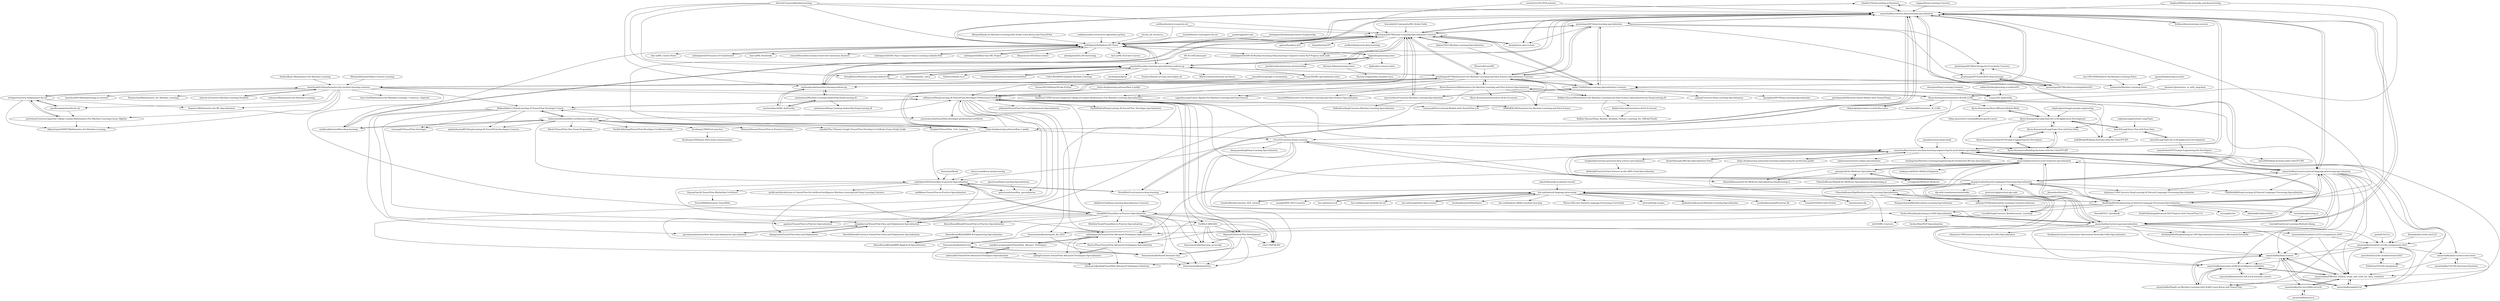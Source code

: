 digraph G {
"mbadry1/DeepLearning.ai-Summary" -> "amanchadha/coursera-deep-learning-specialization" ["e"=1]
"mbadry1/DeepLearning.ai-Summary" -> "ashishpatel26/Andrew-NG-Notes" ["e"=1]
"susilvaalmeida/machine-learning-andrew-ng" -> "azminewasi/Machine-Learning-AndrewNg-DeepLearning.AI"
"susilvaalmeida/machine-learning-andrew-ng" -> "marinavillaschi/ML-AndrewNg"
"susilvaalmeida/machine-learning-andrew-ng" -> "greyhatguy007/Machine-Learning-Specialization-Coursera"
"susilvaalmeida/machine-learning-andrew-ng" -> "pmulard/machine-learning-specialization-andrew-ng"
"fanghao6666/neural-networks-and-deep-learning" -> "y33-j3T/Coursera-Deep-Learning" ["e"=1]
"fanghao6666/neural-networks-and-deep-learning" -> "amanchadha/coursera-deep-learning-specialization" ["e"=1]
"ashishpatel26/Andrew-NG-Notes" -> "amanchadha/coursera-deep-learning-specialization"
"ashishpatel26/Andrew-NG-Notes" -> "greyhatguy007/Machine-Learning-Specialization-Coursera"
"ashishpatel26/Andrew-NG-Notes" -> "ashishpatel26/500-AI-Machine-learning-Deep-learning-Computer-vision-NLP-Projects-with-code" ["e"=1]
"ashishpatel26/Andrew-NG-Notes" -> "dair-ai/ML-Course-Notes" ["e"=1]
"ashishpatel26/Andrew-NG-Notes" -> "ashishpatel26/Treasure-of-Transformers" ["e"=1]
"ashishpatel26/Andrew-NG-Notes" -> "mbadry1/DeepLearning.ai-Summary" ["e"=1]
"ashishpatel26/Andrew-NG-Notes" -> "pmulard/machine-learning-specialization-andrew-ng"
"ashishpatel26/Andrew-NG-Notes" -> "dair-ai/ML-Notebooks" ["e"=1]
"ashishpatel26/Andrew-NG-Notes" -> "youssefHosni/Data-Science-Interview-Questions-Answers" ["e"=1]
"ashishpatel26/Andrew-NG-Notes" -> "ashishpatel26/365-Days-Computer-Vision-Learning-Linkedin-Post" ["e"=1]
"ashishpatel26/Andrew-NG-Notes" -> "ashishpatel26/Real-time-ML-Project" ["e"=1]
"ashishpatel26/Andrew-NG-Notes" -> "khuyentran1401/Data-science" ["e"=1]
"ashishpatel26/Andrew-NG-Notes" -> "lijqhs/deeplearning-notes"
"ashishpatel26/Andrew-NG-Notes" -> "ashishpatel26/LLM-Finetuning" ["e"=1]
"ashishpatel26/Andrew-NG-Notes" -> "dair-ai/ML-YouTube-Courses" ["e"=1]
"mxc19912008/Andrew-Ng-Machine-Learning-Notes" -> "julianyulu/Machine-Learning-Notes" ["e"=1]
"yanshengjia/ml-road" -> "ashishpatel26/Andrew-NG-Notes" ["e"=1]
"jariasf/CS231n" -> "amanchadha/stanford-cs224n-assignments-2021" ["e"=1]
"adityajn105/Reinforcement-Learning-Coursera-Solutions" -> "LucasBoTang/Coursera_Reinforcement_Learning"
"robbertliu/deeplearning.ai-andrewNG" -> "tcmyxc/DL-AndrewNg" ["e"=1]
"enggen/Deep-Learning-Coursera" -> "amanchadha/coursera-deep-learning-specialization" ["e"=1]
"hse-aml/natural-language-processing" -> "hse-aml/intro-to-dl" ["e"=1]
"hse-aml/natural-language-processing" -> "hse-aml/bayesian-methods-for-ml" ["e"=1]
"hse-aml/natural-language-processing" -> "hse-aml/competitive-data-science" ["e"=1]
"hse-aml/natural-language-processing" -> "amanjeetsahu/Natural-Language-Processing-Specialization"
"hse-aml/natural-language-processing" -> "facebookresearch/StarSpace" ["e"=1]
"hse-aml/natural-language-processing" -> "hse-aml/hadron-collider-machine-learning" ["e"=1]
"hse-aml/natural-language-processing" -> "llSourcell/Learn-Natural-Language-Processing-Curriculum" ["e"=1]
"hse-aml/natural-language-processing" -> "ibrahimjelliti/Deeplearning.ai-Natural-Language-Processing-Specialization"
"hse-aml/natural-language-processing" -> "fastai/course-nlp" ["e"=1]
"hse-aml/natural-language-processing" -> "microsoft/nlp-recipes" ["e"=1]
"hse-aml/natural-language-processing" -> "jiadaizhao/Advanced-Machine-Learning-Specialization" ["e"=1]
"hse-aml/natural-language-processing" -> "yandexdataschool/Practical_RL" ["e"=1]
"hse-aml/natural-language-processing" -> "susanli2016/NLP-with-Python" ["e"=1]
"hse-aml/natural-language-processing" -> "hundredblocks/concrete_NLP_tutorial" ["e"=1]
"hse-aml/natural-language-processing" -> "nsanghi/HSE-NLP-Coursera"
"ertsiger/coursera-mathematics-for-ml" -> "launchcode01dl/mathematics-for-machine-learning-coursera"
"ertsiger/coursera-mathematics-for-ml" -> "goodhamgupta/maths-for-ml"
"ertsiger/coursera-mathematics-for-ml" -> "prestonsn/Coursera-Imperial-College-London-Mathematics-For-Machine-Learning-Linear-Algebra"
"ertsiger/coursera-mathematics-for-ml" -> "Anwarvic/Mathematics-for-ML-Specialization"
"ertsiger/coursera-mathematics-for-ml" -> "AdityaGupta030697/Mathematics-for-Machine-Learning"
"prestonsn/Coursera-Imperial-College-London-Mathematics-For-Machine-Learning-Linear-Algebra" -> "AdityaGupta030697/Mathematics-for-Machine-Learning"
"prestonsn/Coursera-Imperial-College-London-Mathematics-For-Machine-Learning-Linear-Algebra" -> "ertsiger/coursera-mathematics-for-ml"
"goodhamgupta/maths-for-ml" -> "ertsiger/coursera-mathematics-for-ml"
"goodhamgupta/maths-for-ml" -> "prestonsn/Coursera-Imperial-College-London-Mathematics-For-Machine-Learning-Linear-Algebra"
"hrnbot/Basic-Mathematics-for-Machine-Learning" -> "launchcode01dl/mathematics-for-machine-learning-coursera" ["e"=1]
"jbrownlee/Datasets" -> "ibrahimjelliti/Deeplearning.ai-Natural-Language-Processing-Specialization" ["e"=1]
"adashofdata/nlp-in-python-tutorial" -> "hse-aml/natural-language-processing" ["e"=1]
"keras-team/keras-preprocessing" -> "ashishpatel26/Tensorflow-in-practise-Specialization" ["e"=1]
"ashishpatel26/Real-time-ML-Project" -> "ashishpatel26/Andrew-NG-Notes" ["e"=1]
"hundredblocks/concrete_NLP_tutorial" -> "hse-aml/natural-language-processing" ["e"=1]
"vkosuri/CourseraMachineLearning" -> "SrirajBehera/Machine-Learning-Andrew-Ng" ["e"=1]
"vkosuri/CourseraMachineLearning" -> "ashishpatel26/Andrew-NG-Notes" ["e"=1]
"vkosuri/CourseraMachineLearning" -> "greyhatguy007/Machine-Learning-Specialization-Coursera" ["e"=1]
"vkosuri/CourseraMachineLearning" -> "pmulard/machine-learning-specialization-andrew-ng" ["e"=1]
"vkosuri/CourseraMachineLearning" -> "susilvaalmeida/machine-learning-andrew-ng" ["e"=1]
"vkosuri/CourseraMachineLearning" -> "amanchadha/coursera-deep-learning-specialization" ["e"=1]
"MrinmoiHossain/Online-Courses-Learning" -> "launchcode01dl/mathematics-for-machine-learning-coursera" ["e"=1]
"launchcode01dl/mathematics-for-machine-learning-coursera" -> "ertsiger/coursera-mathematics-for-ml"
"launchcode01dl/mathematics-for-machine-learning-coursera" -> "prestonsn/Coursera-Imperial-College-London-Mathematics-For-Machine-Learning-Linear-Algebra"
"launchcode01dl/mathematics-for-machine-learning-coursera" -> "goodhamgupta/maths-for-ml"
"launchcode01dl/mathematics-for-machine-learning-coursera" -> "Anwarvic/Mathematics-for-ML-Specialization"
"launchcode01dl/mathematics-for-machine-learning-coursera" -> "shantanu1109/Coursera-Imperial-College-of-London-Mathematics-For-Machine-Learning-Specialization"
"launchcode01dl/mathematics-for-machine-learning-coursera" -> "AdityaGupta030697/Mathematics-for-Machine-Learning"
"launchcode01dl/mathematics-for-machine-learning-coursera" -> "williamcwi/DeepLearning.AI-TensorFlow-Developer-Professional-Certificate"
"launchcode01dl/mathematics-for-machine-learning-coursera" -> "launchcode01dl/deeplearning.ai-coursera"
"launchcode01dl/mathematics-for-machine-learning-coursera" -> "MaheshBabu11/DeepLearning.AI-TensorFlow-Developer-Course"
"launchcode01dl/mathematics-for-machine-learning-coursera" -> "shank885/Tensorflow-in-Practice-Specialization"
"launchcode01dl/mathematics-for-machine-learning-coursera" -> "Renatochaz/Mathematics_for_Machine_Learning"
"launchcode01dl/mathematics-for-machine-learning-coursera" -> "atinesh-s/Coursera-Machine-Learning-Stanford" ["e"=1]
"launchcode01dl/mathematics-for-machine-learning-coursera" -> "schostac/Mathematics-for-Machine-Learning"
"launchcode01dl/mathematics-for-machine-learning-coursera" -> "greyhatguy007/Mathematics-for-Machine-Learning-and-Data-Science-Specialization-Coursera"
"launchcode01dl/mathematics-for-machine-learning-coursera" -> "timvvvht/Mathematics-for-Machine-Learning---Coursera---Imperial"
"ashishpatel26/Amazing-Feature-Engineering" -> "ashishpatel26/Andrew-NG-Notes" ["e"=1]
"AdalbertoCq/Deep-Learning-Specialization-Coursera" -> "shank885/Tensorflow-in-Practice-Specialization" ["e"=1]
"hse-aml/competitive-data-science" -> "hse-aml/natural-language-processing" ["e"=1]
"hse-aml/intro-to-dl" -> "hse-aml/natural-language-processing" ["e"=1]
"douzujun/Deep-Learning-Coursera" -> "tcmyxc/DL-AndrewNg" ["e"=1]
"HeroKillerEver/coursera-deep-learning" -> "shank885/Tensorflow-in-Practice-Specialization" ["e"=1]
"HeroKillerEver/coursera-deep-learning" -> "ashishpatel26/Tensorflow-in-practise-Specialization" ["e"=1]
"HeroKillerEver/coursera-deep-learning" -> "amanchadha/coursera-deep-learning-specialization" ["e"=1]
"ppant/deeplearning.ai-notes" -> "julianyulu/Machine-Learning-Notes" ["e"=1]
"DayuanTan/AI-TensorFlow-Blockchain-Certificate" -> "ferran9908/dlaicourse-Tensorflow"
"amanchadha/coursera-ai-for-medicine-specialization" -> "anmspro/AI-for-Medicine-Specialization"
"amanchadha/coursera-ai-for-medicine-specialization" -> "amanchadha/coursera-machine-learning-engineering-for-prod-mlops-specialization"
"amanchadha/coursera-ai-for-medicine-specialization" -> "amanchadha/coursera-natural-language-processing-specialization"
"amanchadha/coursera-ai-for-medicine-specialization" -> "amanchadha/coursera-gan-specialization"
"amanchadha/coursera-ai-for-medicine-specialization" -> "bharathikannann/AI-for-Medicine-Specialization-deeplearning.ai"
"amanchadha/coursera-ai-for-medicine-specialization" -> "makama-md/AI-for-Medical-Diagnosis"
"amanchadha/coursera-ai-for-medicine-specialization" -> "amanchadha/Data-science"
"amanchadha/coursera-ai-for-medicine-specialization" -> "seungjunlee96/AI-for-Medicine"
"amanchadha/coursera-ai-for-medicine-specialization" -> "BaoLocPham/TensorFlow-Advanced-Techniques-Specialization"
"amanchadha/coursera-ai-for-medicine-specialization" -> "amanchadha/awesome-artificial-intelligence-guidelines"
"mrdbourke/zero-to-mastery-ml" -> "greyhatguy007/Machine-Learning-Specialization-Coursera" ["e"=1]
"mrdbourke/zero-to-mastery-ml" -> "ashishpatel26/Andrew-NG-Notes" ["e"=1]
"Akramz/Hands-on-Machine-Learning-with-Scikit-Learn-Keras-and-TensorFlow" -> "ashishpatel26/Andrew-NG-Notes" ["e"=1]
"codebasics/data-structures-algorithms-python" -> "ashishpatel26/Andrew-NG-Notes" ["e"=1]
"nivu/ai_all_resources" -> "ashishpatel26/Andrew-NG-Notes" ["e"=1]
"kolasniwash/tensorflow-certification-study-guide" -> "btcnhung1299/tfcert-practice"
"kolasniwash/tensorflow-certification-study-guide" -> "MaheshBabu11/DeepLearning.AI-TensorFlow-Developer-Course"
"kolasniwash/tensorflow-certification-study-guide" -> "enzofali/The-Ultimate-Google-TensorFlow-Developer-Certificate-Exam-Study-Guide"
"kolasniwash/tensorflow-certification-study-guide" -> "https-deeplearning-ai/tensorflow-1-public" ["e"=1]
"kolasniwash/tensorflow-certification-study-guide" -> "Virajdatt/TensorFlow_Cert_Learning"
"kolasniwash/tensorflow-certification-study-guide" -> "catwang42/TensorFlow-developer"
"kolasniwash/tensorflow-certification-study-guide" -> "williamcwi/DeepLearning.AI-TensorFlow-Developer-Professional-Certificate"
"kolasniwash/tensorflow-certification-study-guide" -> "lbleal1/TensorFlow-Dev-Exam-Preparation"
"kolasniwash/tensorflow-certification-study-guide" -> "PacktPublishing/TensorFlow-Developer-Certificate-Guide"
"kolasniwash/tensorflow-certification-study-guide" -> "MrinmoiHossain/TensorFlow-in-Practice-Coursera"
"kolasniwash/tensorflow-certification-study-guide" -> "ashishpatel26/Tensorflow-in-practise-Specialization"
"kolasniwash/tensorflow-certification-study-guide" -> "palashsharma891/DeepLearning.AI-TensorFlow-Developer-Coursera"
"kolasniwash/tensorflow-certification-study-guide" -> "mrdbourke/tensorflow-deep-learning" ["e"=1]
"elmoallistair/google-it-automation" -> "launchcode01dl/mathematics-for-machine-learning-coursera" ["e"=1]
"elmoallistair/google-it-automation" -> "williamcwi/DeepLearning.AI-TensorFlow-Developer-Professional-Certificate" ["e"=1]
"amanchadha/coursera-deep-learning-specialization" -> "greyhatguy007/Machine-Learning-Specialization-Coursera"
"amanchadha/coursera-deep-learning-specialization" -> "abdur75648/Deep-Learning-Specialization-Coursera"
"amanchadha/coursera-deep-learning-specialization" -> "ashishpatel26/Andrew-NG-Notes"
"amanchadha/coursera-deep-learning-specialization" -> "Kulbear/deep-learning-coursera" ["e"=1]
"amanchadha/coursera-deep-learning-specialization" -> "amanchadha/coursera-natural-language-processing-specialization"
"amanchadha/coursera-deep-learning-specialization" -> "https-deeplearning-ai/tensorflow-1-public" ["e"=1]
"amanchadha/coursera-deep-learning-specialization" -> "mbadry1/DeepLearning.ai-Summary" ["e"=1]
"amanchadha/coursera-deep-learning-specialization" -> "amanchadha/coursera-gan-specialization"
"amanchadha/coursera-deep-learning-specialization" -> "amanjeetsahu/Natural-Language-Processing-Specialization"
"amanchadha/coursera-deep-learning-specialization" -> "amanchadha/coursera-machine-learning-engineering-for-prod-mlops-specialization"
"amanchadha/coursera-deep-learning-specialization" -> "greyhatguy007/Mathematics-for-Machine-Learning-and-Data-Science-Specialization-Coursera"
"amanchadha/coursera-deep-learning-specialization" -> "HeroKillerEver/coursera-deep-learning" ["e"=1]
"amanchadha/coursera-deep-learning-specialization" -> "karpathy/nn-zero-to-hero" ["e"=1]
"amanchadha/coursera-deep-learning-specialization" -> "greyhatguy007/deep-learning-specialization"
"amanchadha/coursera-deep-learning-specialization" -> "mrdbourke/tensorflow-deep-learning" ["e"=1]
"amanjeetsahu/Natural-Language-Processing-Specialization" -> "ibrahimjelliti/Deeplearning.ai-Natural-Language-Processing-Specialization"
"amanjeetsahu/Natural-Language-Processing-Specialization" -> "amanchadha/coursera-natural-language-processing-specialization"
"amanjeetsahu/Natural-Language-Processing-Specialization" -> "amanchadha/coursera-gan-specialization"
"amanjeetsahu/Natural-Language-Processing-Specialization" -> "amanchadha/coursera-deep-learning-specialization"
"amanjeetsahu/Natural-Language-Processing-Specialization" -> "hse-aml/natural-language-processing"
"amanjeetsahu/Natural-Language-Processing-Specialization" -> "shantanu1109/Coursera-DeepLearning.AI-Natural-Language-Processing-Specialization"
"amanjeetsahu/Natural-Language-Processing-Specialization" -> "amanchadha/coursera-machine-learning-engineering-for-prod-mlops-specialization"
"amanjeetsahu/Natural-Language-Processing-Specialization" -> "FahdSeddik/DeepLearning.AI-Natural-Language-Processing-Specialization"
"amanjeetsahu/Natural-Language-Processing-Specialization" -> "practical-nlp/practical-nlp-code" ["e"=1]
"amanjeetsahu/Natural-Language-Processing-Specialization" -> "HeroKillerEver/coursera-deep-learning" ["e"=1]
"amanjeetsahu/Natural-Language-Processing-Specialization" -> "nlp-with-transformers/notebooks" ["e"=1]
"amanjeetsahu/Natural-Language-Processing-Specialization" -> "fastai/course-nlp" ["e"=1]
"amanjeetsahu/Natural-Language-Processing-Specialization" -> "williamcwi/DeepLearning.AI-TensorFlow-Developer-Professional-Certificate"
"amanjeetsahu/Natural-Language-Processing-Specialization" -> "y33-j3T/Coursera-Deep-Learning"
"amanjeetsahu/Natural-Language-Processing-Specialization" -> "ChanchalKumarMaji/Reinforcement-Learning-Specialization"
"hurshd0/must-read-papers-for-ml" -> "ashishpatel26/Andrew-NG-Notes" ["e"=1]
"tsuirak/deeplearning.ai" -> "tsuirak/Statistical-Learning-Methods-lihang"
"ibrahimjelliti/Deeplearning.ai-Natural-Language-Processing-Specialization" -> "amanjeetsahu/Natural-Language-Processing-Specialization"
"ibrahimjelliti/Deeplearning.ai-Natural-Language-Processing-Specialization" -> "ibrahimjelliti/Deeplearning.ai-GAN-Specialization-Generative-Adversarial-Networks"
"ibrahimjelliti/Deeplearning.ai-Natural-Language-Processing-Specialization" -> "amanchadha/coursera-natural-language-processing-specialization"
"ibrahimjelliti/Deeplearning.ai-Natural-Language-Processing-Specialization" -> "shank885/Tensorflow-in-Practice-Specialization"
"ibrahimjelliti/Deeplearning.ai-Natural-Language-Processing-Specialization" -> "Sachin-Wani/deeplearning.ai-GANs-Specialization"
"ibrahimjelliti/Deeplearning.ai-Natural-Language-Processing-Specialization" -> "hse-aml/natural-language-processing"
"ibrahimjelliti/Deeplearning.ai-Natural-Language-Processing-Specialization" -> "mbadry1/DeepLearning.ai-Summary" ["e"=1]
"ibrahimjelliti/Deeplearning.ai-Natural-Language-Processing-Specialization" -> "NirantK/NLP_Quickbook" ["e"=1]
"ibrahimjelliti/Deeplearning.ai-Natural-Language-Processing-Specialization" -> "PacktPublishing/Advanced-NLP-Projects-with-TensorFlow-2.0" ["e"=1]
"ibrahimjelliti/Deeplearning.ai-Natural-Language-Processing-Specialization" -> "amanchadha/coursera-machine-learning-engineering-for-prod-mlops-specialization"
"ibrahimjelliti/Deeplearning.ai-Natural-Language-Processing-Specialization" -> "LucasBoTang/Coursera_Reinforcement_Learning"
"ibrahimjelliti/Deeplearning.ai-Natural-Language-Processing-Specialization" -> "atcemgil/notes" ["e"=1]
"ibrahimjelliti/Deeplearning.ai-Natural-Language-Processing-Specialization" -> "amanchadha/coursera-deep-learning-specialization"
"ibrahimjelliti/Deeplearning.ai-Natural-Language-Processing-Specialization" -> "abhishekkrthakur/wtfml" ["e"=1]
"ibrahimjelliti/Deeplearning.ai-Natural-Language-Processing-Specialization" -> "tsuirak/deeplearning.ai"
"Sachin-Wani/deeplearning.ai-GANs-Specialization" -> "ibrahimjelliti/Deeplearning.ai-GAN-Specialization-Generative-Adversarial-Networks"
"Sachin-Wani/deeplearning.ai-GANs-Specialization" -> "amanchadha/coursera-gan-specialization"
"Sachin-Wani/deeplearning.ai-GANs-Specialization" -> "Sachin-Wani/NLP-Specialization"
"sergejhorvat/TensorFlow-Data-and-Deployment-Specialization" -> "zhangruochi/TensorFlow-Data-and-Deployment"
"sergejhorvat/TensorFlow-Data-and-Deployment-Specialization" -> "giacomomiolo/tensorflow-data-and-deployment-specialization"
"sergejhorvat/TensorFlow-Data-and-Deployment-Specialization" -> "HarshitRuwali/Coursera-TensorFlow-Data-and-Deployment-Specialization"
"ashishpatel26/Browser-based-Models-with-TensorFlowjs" -> "sravyaysk/Device-based-Models-with-TensorFlow-Lite"
"LucasBoTang/Coursera_Reinforcement_Learning" -> "ChanchalKumarMaji/Reinforcement-Learning-Specialization"
"LucasBoTang/Coursera_Reinforcement_Learning" -> "adityajn105/Reinforcement-Learning-Coursera-Solutions"
"LucasBoTang/Coursera_Reinforcement_Learning" -> "sh2439/RL-Coursera"
"ChanchalKumarMaji/Reinforcement-Learning-Specialization" -> "LucasBoTang/Coursera_Reinforcement_Learning"
"ChanchalKumarMaji/Reinforcement-Learning-Specialization" -> "adityajn105/Reinforcement-Learning-Coursera-Solutions"
"ChanchalKumarMaji/Reinforcement-Learning-Specialization" -> "sh2439/RL-Coursera"
"ChanchalKumarMaji/Reinforcement-Learning-Specialization" -> "Niangmohamed/Reinforcement-Learning-Specialization"
"lmoroney/tfbook" -> "ashishpatel26/Tensorflow-in-practise-Specialization" ["e"=1]
"amanchadha/stanford-cs231n-assignments-2020" -> "amanchadha/Efficient_Python_tricks_and_tools_for_data_scientists" ["e"=1]
"amanchadha/stanford-cs231n-assignments-2020" -> "amanchadha/stanford-cs224n-assignments-2021" ["e"=1]
"amanchadha/stanford-cs231n-assignments-2020" -> "amanchadha/Data-science" ["e"=1]
"ashishpatel26/Tensorflow-in-practise-Specialization" -> "shank885/Tensorflow-in-Practice-Specialization"
"ashishpatel26/Tensorflow-in-practise-Specialization" -> "prabh-me/Introduction-to-TensorFlow-for-Artificial-Intelligence-Machine-Learning-and-Deep-Learning-Coursera"
"ashishpatel26/Tensorflow-in-practise-Specialization" -> "DayuanTan/AI-TensorFlow-Blockchain-Certificate"
"ashishpatel26/Tensorflow-in-practise-Specialization" -> "gmortuza/tensorflow_specialization"
"ashishpatel26/Tensorflow-in-practise-Specialization" -> "zhangruochi/TensorFlow-Data-and-Deployment"
"ashishpatel26/Tensorflow-in-practise-Specialization" -> "sahilkhose/TensorFlow-in-Practice-Specialization"
"ashishpatel26/Tensorflow-in-practise-Specialization" -> "HeroKillerEver/coursera-deep-learning" ["e"=1]
"ashishpatel26/Tensorflow-in-practise-Specialization" -> "ashishpatel26/TensorFlow-Advanced-Techniques-Specialization"
"amanchadha/coursera-natural-language-processing-specialization" -> "amanchadha/coursera-machine-learning-engineering-for-prod-mlops-specialization"
"amanchadha/coursera-natural-language-processing-specialization" -> "amanchadha/coursera-gan-specialization"
"amanchadha/coursera-natural-language-processing-specialization" -> "amanjeetsahu/Natural-Language-Processing-Specialization"
"amanchadha/coursera-natural-language-processing-specialization" -> "amanchadha/coursera-ai-for-medicine-specialization"
"amanchadha/coursera-natural-language-processing-specialization" -> "shantanu1109/Coursera-DeepLearning.AI-Natural-Language-Processing-Specialization"
"amanchadha/coursera-natural-language-processing-specialization" -> "amanchadha/Efficient_Python_tricks_and_tools_for_data_scientists"
"amanchadha/coursera-natural-language-processing-specialization" -> "amanchadha/Data-science"
"amanchadha/coursera-natural-language-processing-specialization" -> "ibrahimjelliti/Deeplearning.ai-Natural-Language-Processing-Specialization"
"amanchadha/coursera-natural-language-processing-specialization" -> "amanchadha/coursera-deep-learning-specialization"
"amanchadha/coursera-natural-language-processing-specialization" -> "FahdSeddik/DeepLearning.AI-Natural-Language-Processing-Specialization"
"amanchadha/coursera-natural-language-processing-specialization" -> "amanchadha/stanford-cs224n-assignments-2021"
"amanchadha/coursera-natural-language-processing-specialization" -> "amanchadha/awesome-artificial-intelligence-guidelines"
"amanchadha/coursera-natural-language-processing-specialization" -> "amanchadha/Hands-on-Machine-Learning-with-Scikit-Learn-Keras-and-TensorFlow"
"amanchadha/coursera-natural-language-processing-specialization" -> "amanchadha/applied-ml"
"shank885/Tensorflow-in-Practice-Specialization" -> "MedAzizTousli/Tensorflow-in-Practice-Specialization"
"shank885/Tensorflow-in-Practice-Specialization" -> "ashishpatel26/Tensorflow-in-practise-Specialization"
"shank885/Tensorflow-in-Practice-Specialization" -> "Rajsoni03/Neural-Plot-Development"
"shank885/Tensorflow-in-Practice-Specialization" -> "sub1120/PSR-KD"
"shank885/Tensorflow-in-Practice-Specialization" -> "francismontalbo/learning_javascript"
"shank885/Tensorflow-in-Practice-Specialization" -> "VisMIL/CAMERAS"
"shank885/Tensorflow-in-Practice-Specialization" -> "agniiyer/TensorFlow-in-Practice-Specialization"
"shank885/Tensorflow-in-Practice-Specialization" -> "francismontalbo/mosquito_kd_2021"
"shank885/Tensorflow-in-Practice-Specialization" -> "francismontalbo/fused-densenet-tiny"
"shank885/Tensorflow-in-Practice-Specialization" -> "francismontalbo/swatdcnn"
"shank885/Tensorflow-in-Practice-Specialization" -> "sergejhorvat/TensorFlow-Data-and-Deployment-Specialization"
"shank885/Tensorflow-in-Practice-Specialization" -> "williamcwi/DeepLearning.AI-TensorFlow-Developer-Professional-Certificate"
"shank885/Tensorflow-in-Practice-Specialization" -> "AhmedIsmailKhalid/TensorFlow-in-Practice-Specialization"
"shank885/Tensorflow-in-Practice-Specialization" -> "francismontalbo/mfurecnn"
"gmortuza/Deep-Learning-Specialization" -> "gmortuza/tensorflow_specialization"
"seungjunlee96/AI-for-Medicine" -> "anmspro/AI-for-Medicine-Specialization"
"AhmedIsmailKhalid/TensorFlow-in-Practice-Specialization" -> "AhmedIsmailKhalid/IBM-AI-Engineering-Specialization"
"anmspro/AI-for-Medicine-Specialization" -> "ChanchalKumarMaji/AI-for-Medicine-Specialization-deeplearning.ai"
"anmspro/AI-for-Medicine-Specialization" -> "seungjunlee96/AI-for-Medicine"
"anmspro/AI-for-Medicine-Specialization" -> "amanchadha/coursera-ai-for-medicine-specialization"
"anmspro/AI-for-Medicine-Specialization" -> "bharathikannann/AI-for-Medicine-Specialization-deeplearning.ai"
"ChanchalKumarMaji/AI-for-Medicine-Specialization-deeplearning.ai" -> "anmspro/AI-for-Medicine-Specialization"
"AhmedIsmailKhalid/IBM-Applied-AI-Specialization" -> "AhmedIsmailKhalid/IBM-AI-Engineering-Specialization"
"AhmedIsmailKhalid/IBM-AI-Engineering-Specialization" -> "AhmedIsmailKhalid/IBM-Applied-AI-Specialization"
"Rajsoni03/Neural-Plot-Development" -> "sub1120/PSR-KD"
"Rajsoni03/Neural-Plot-Development" -> "francismontalbo/learning_javascript"
"Rajsoni03/Neural-Plot-Development" -> "francismontalbo/fused-densenet-tiny"
"Rajsoni03/Neural-Plot-Development" -> "francismontalbo/swatdcnn"
"amanchadha/aman-ai" -> "amanchadha/the-incredible-pytorch"
"btcnhung1299/tfcert-practice" -> "btcnhung1299/zaloai-2020-news-summarization"
"zhangruochi/TensorFlow-Data-and-Deployment" -> "sergejhorvat/TensorFlow-Data-and-Deployment-Specialization"
"mrdbourke/tensorflow-deep-learning" -> "amanchadha/coursera-deep-learning-specialization" ["e"=1]
"mrdbourke/tensorflow-deep-learning" -> "kolasniwash/tensorflow-certification-study-guide" ["e"=1]
"mrdbourke/tensorflow-deep-learning" -> "ashishpatel26/Andrew-NG-Notes" ["e"=1]
"https-deeplearning-ai/tensorflow-2-public" -> "williamcwi/DeepLearning.AI-TensorFlow-Developer-Professional-Certificate" ["e"=1]
"maxim5/cs229-2018-autumn" -> "greyhatguy007/Machine-Learning-Specialization-Coursera" ["e"=1]
"maxim5/cs229-2018-autumn" -> "amanchadha/coursera-deep-learning-specialization" ["e"=1]
"https-deeplearning-ai/tensorflow-1-public" -> "williamcwi/DeepLearning.AI-TensorFlow-Developer-Professional-Certificate" ["e"=1]
"https-deeplearning-ai/tensorflow-1-public" -> "amanchadha/coursera-deep-learning-specialization" ["e"=1]
"https-deeplearning-ai/tensorflow-1-public" -> "kolasniwash/tensorflow-certification-study-guide" ["e"=1]
"https-deeplearning-ai/tensorflow-1-public" -> "ashishpatel26/Tensorflow-in-practise-Specialization" ["e"=1]
"https-deeplearning-ai/tensorflow-1-public" -> "ashishpatel26/Andrew-NG-Notes" ["e"=1]
"https-deeplearning-ai/tensorflow-1-public" -> "greyhatguy007/Machine-Learning-Specialization-Coursera" ["e"=1]
"https-deeplearning-ai/tensorflow-1-public" -> "MaheshBabu11/DeepLearning.AI-TensorFlow-Developer-Course" ["e"=1]
"https-deeplearning-ai/tensorflow-1-public" -> "y33-j3T/Coursera-Deep-Learning" ["e"=1]
"amanchadha/coursera-gan-specialization" -> "amanchadha/coursera-natural-language-processing-specialization"
"amanchadha/coursera-gan-specialization" -> "Sachin-Wani/deeplearning.ai-GANs-Specialization"
"amanchadha/coursera-gan-specialization" -> "amanchadha/coursera-machine-learning-engineering-for-prod-mlops-specialization"
"amanchadha/coursera-gan-specialization" -> "amanchadha/coursera-ai-for-medicine-specialization"
"amanchadha/coursera-gan-specialization" -> "amanjeetsahu/Natural-Language-Processing-Specialization"
"amanchadha/coursera-gan-specialization" -> "amanchadha/stanford-cs224n-assignments-2021"
"amanchadha/coursera-gan-specialization" -> "frankwwu/Coursera-Generative-Adversarial-Networks-GANs-Specialization"
"amanchadha/coursera-gan-specialization" -> "amanchadha/Efficient_Python_tricks_and_tools_for_data_scientists"
"amanchadha/coursera-gan-specialization" -> "amanchadha/coursera-deep-learning-specialization"
"amanchadha/coursera-gan-specialization" -> "amanchadha/stanford-cs231n-assignments-2020" ["e"=1]
"amanchadha/coursera-gan-specialization" -> "ashishpatel26/TensorFlow-Advanced-Techniques-Specialization"
"amanchadha/coursera-gan-specialization" -> "ibrahimjelliti/Deeplearning.ai-GAN-Specialization-Generative-Adversarial-Networks"
"amanchadha/coursera-gan-specialization" -> "amanchadha/awesome-artificial-intelligence-guidelines"
"amanchadha/coursera-gan-specialization" -> "amanchadha/Data-science"
"amanchadha/coursera-gan-specialization" -> "shantanu1109/Coursera-DeepLearning.AI-GANs-Specialization"
"MaheshBabu11/DeepLearning.AI-TensorFlow-Developer-Course" -> "palashsharma891/DeepLearning.AI-TensorFlow-Developer-Coursera"
"MaheshBabu11/DeepLearning.AI-TensorFlow-Developer-Course" -> "williamcwi/DeepLearning.AI-TensorFlow-Developer-Professional-Certificate"
"MaheshBabu11/DeepLearning.AI-TensorFlow-Developer-Course" -> "sergejhorvat/TensorFlow-Data-and-Deployment-Specialization"
"MaheshBabu11/DeepLearning.AI-TensorFlow-Developer-Course" -> "yoursemicolon/tensorflow-developer-professional-certificate"
"MaheshBabu11/DeepLearning.AI-TensorFlow-Developer-Course" -> "kolasniwash/tensorflow-certification-study-guide"
"MaheshBabu11/DeepLearning.AI-TensorFlow-Developer-Course" -> "giacomomiolo/tensorflow-data-and-deployment-specialization"
"MaheshBabu11/DeepLearning.AI-TensorFlow-Developer-Course" -> "agniiyer/TensorFlow-in-Practice-Specialization"
"MaheshBabu11/DeepLearning.AI-TensorFlow-Developer-Course" -> "catwang42/TensorFlow-developer"
"sasidhar-programmer/Tensorflow_Advance_Techniques" -> "anhtuan85/TensorFlow-Advanced-Techniques-Specialization"
"sasidhar-programmer/Tensorflow_Advance_Techniques" -> "ashishpatel26/TensorFlow-Advanced-Techniques-Specialization"
"anhtuan85/TensorFlow-Advanced-Techniques-Specialization" -> "shreyasvedpathak/Tensorflow-Advanced-Techniques-Solutions"
"anhtuan85/TensorFlow-Advanced-Techniques-Specialization" -> "sasidhar-programmer/Tensorflow_Advance_Techniques"
"giacomomiolo/tensorflow-data-and-deployment-specialization" -> "sergejhorvat/TensorFlow-Data-and-Deployment-Specialization"
"ashishpatel26/TensorFlow-Advanced-Techniques-Specialization" -> "BaoLocPham/TensorFlow-Advanced-Techniques-Specialization"
"ashishpatel26/TensorFlow-Advanced-Techniques-Specialization" -> "pabaq/Coursera-TensorFlow-Advanced-Techniques-Specialization"
"ashishpatel26/TensorFlow-Advanced-Techniques-Specialization" -> "shreyasvedpathak/Tensorflow-Advanced-Techniques-Solutions"
"ashishpatel26/TensorFlow-Advanced-Techniques-Specialization" -> "sasidhar-programmer/Tensorflow_Advance_Techniques"
"tcmyxc/DL-AndrewNg" -> "abdur75648/Deep-Learning-Specialization-Coursera"
"amanchadha/stanford-cs224n-assignments-2021" -> "amanchadha/Data-science"
"amanchadha/stanford-cs224n-assignments-2021" -> "amanchadha/Efficient_Python_tricks_and_tools_for_data_scientists"
"amanchadha/stanford-cs224n-assignments-2021" -> "parachutel/cs224n-stanford-winter2021"
"amanchadha/stanford-cs224n-assignments-2021" -> "amanchadha/awesome-artificial-intelligence-guidelines"
"amanchadha/stanford-cs224n-assignments-2021" -> "amanchadha/applied-ml"
"amanchadha/stanford-cs224n-assignments-2021" -> "amanchadha/data-science-interviews"
"amanchadha/stanford-cs224n-assignments-2021" -> "ZubinGou/CS224n-Assignment"
"amanchadha/coursera-machine-learning-engineering-for-prod-mlops-specialization" -> "kennethleungty/MLOps-Specialization-Notes" ["e"=1]
"amanchadha/coursera-machine-learning-engineering-for-prod-mlops-specialization" -> "amanchadha/coursera-natural-language-processing-specialization"
"amanchadha/coursera-machine-learning-engineering-for-prod-mlops-specialization" -> "amanchadha/coursera-ai-for-medicine-specialization"
"amanchadha/coursera-machine-learning-engineering-for-prod-mlops-specialization" -> "amanchadha/coursera-gan-specialization"
"amanchadha/coursera-machine-learning-engineering-for-prod-mlops-specialization" -> "https-deeplearning-ai/machine-learning-engineering-for-production-public" ["e"=1]
"amanchadha/coursera-machine-learning-engineering-for-prod-mlops-specialization" -> "williamcwi/DeepLearning.AI-TensorFlow-Developer-Professional-Certificate"
"amanchadha/coursera-machine-learning-engineering-for-prod-mlops-specialization" -> "ashishpatel26/TensorFlow-Advanced-Techniques-Specialization"
"amanchadha/coursera-machine-learning-engineering-for-prod-mlops-specialization" -> "johnmoses/coursera-mlops-specialization"
"amanchadha/coursera-machine-learning-engineering-for-prod-mlops-specialization" -> "BaoLocPham/TensorFlow-Advanced-Techniques-Specialization"
"amanchadha/coursera-machine-learning-engineering-for-prod-mlops-specialization" -> "honghanhh/coursera-practical-data-science-specialization"
"amanchadha/coursera-machine-learning-engineering-for-prod-mlops-specialization" -> "zhulingchen/Machine-Learning-Engineering-for-Production-MLOps-Specialization"
"amanchadha/coursera-machine-learning-engineering-for-prod-mlops-specialization" -> "amanchadha/data-science-interviews"
"amanchadha/coursera-machine-learning-engineering-for-prod-mlops-specialization" -> "amanchadha/stanford-cs224n-assignments-2021"
"amanchadha/coursera-machine-learning-engineering-for-prod-mlops-specialization" -> "amanchadha/coursera-deep-learning-specialization"
"amanchadha/coursera-machine-learning-engineering-for-prod-mlops-specialization" -> "amanchadha/Efficient_Python_tricks_and_tools_for_data_scientists"
"ashishpatel26/365-Days-Computer-Vision-Learning-Linkedin-Post" -> "ashishpatel26/Andrew-NG-Notes" ["e"=1]
"lijqhs/deeplearning-notes" -> "lijqhs/data-science-notes"
"lijqhs/deeplearning-notes" -> "ashishpatel26/Andrew-NG-Notes"
"lijqhs/deeplearning-notes" -> "pmulard/machine-learning-specialization-andrew-ng"
"lijqhs/deeplearning-notes" -> "amanchadha/coursera-deep-learning-specialization"
"lijqhs/deeplearning-notes" -> "Param302/ML-specialization-notes"
"lijqhs/deeplearning-notes" -> "pratikratadiya/awesome-ml-internships" ["e"=1]
"lijqhs/deeplearning-notes" -> "Rustam-Z/deep-learning-notes"
"paiml/practical-mlops-book" -> "amanchadha/coursera-machine-learning-engineering-for-prod-mlops-specialization" ["e"=1]
"https-deeplearning-ai/machine-learning-engineering-for-production-public" -> "amanchadha/coursera-machine-learning-engineering-for-prod-mlops-specialization" ["e"=1]
"y33-j3T/Coursera-Deep-Learning" -> "williamcwi/DeepLearning.AI-TensorFlow-Developer-Professional-Certificate"
"y33-j3T/Coursera-Deep-Learning" -> "ashishpatel26/Tensorflow-in-practise-Specialization"
"y33-j3T/Coursera-Deep-Learning" -> "amanchadha/coursera-gan-specialization"
"y33-j3T/Coursera-Deep-Learning" -> "shreyasvedpathak/Tensorflow-Advanced-Techniques-Solutions"
"y33-j3T/Coursera-Deep-Learning" -> "zhang-guodong/Deep-Learning-Specialization"
"y33-j3T/Coursera-Deep-Learning" -> "amanchadha/coursera-machine-learning-engineering-for-prod-mlops-specialization"
"y33-j3T/Coursera-Deep-Learning" -> "Sachin-Wani/deeplearning.ai-GANs-Specialization"
"y33-j3T/Coursera-Deep-Learning" -> "bharathikannann/AI-for-Medicine-Specialization-deeplearning.ai"
"VisMIL/CAMERAS" -> "sub1120/PSR-KD"
"VisMIL/CAMERAS" -> "Rajsoni03/Neural-Plot-Development"
"VisMIL/CAMERAS" -> "francismontalbo/learning_javascript"
"VisMIL/CAMERAS" -> "francismontalbo/fused-densenet-tiny"
"VisMIL/CAMERAS" -> "francismontalbo/swatdcnn"
"VisMIL/CAMERAS" -> "francismontalbo/mosquito_kd_2021"
"SrirajBehera/Machine-Learning-Andrew-Ng" -> "julianyulu/Machine-Learning-Notes"
"SrirajBehera/Machine-Learning-Andrew-Ng" -> "pmulard/machine-learning-specialization-andrew-ng"
"kennethleungty/MLOps-Specialization-Notes" -> "amanchadha/coursera-machine-learning-engineering-for-prod-mlops-specialization" ["e"=1]
"Rustam-Z/deep-learning-notes" -> "Rustam-Z/algorithm-visualizer-java" ["e"=1]
"parachutel/cs224n-stanford-winter2021" -> "ZubinGou/CS224n-Assignment"
"parachutel/cs224n-stanford-winter2021" -> "amanchadha/stanford-cs224n-assignments-2021"
"francismontalbo/fused-densenet-tiny" -> "francismontalbo/mfurecnn"
"francismontalbo/fused-densenet-tiny" -> "francismontalbo/swatdcnn"
"francismontalbo/mfurecnn" -> "francismontalbo/fused-densenet-tiny"
"francismontalbo/mfurecnn" -> "francismontalbo/swatdcnn"
"amanchadha/Hands-on-Machine-Learning-with-Scikit-Learn-Keras-and-TensorFlow" -> "amanchadha/Data-science"
"amanchadha/Hands-on-Machine-Learning-with-Scikit-Learn-Keras-and-TensorFlow" -> "amanchadha/awesome-artificial-intelligence-guidelines"
"ZubinGou/CS224n-Assignment" -> "parachutel/cs224n-stanford-winter2021"
"amanchadha/awesome-full-stack-machine-courses" -> "amanchadha/awesome-artificial-intelligence-guidelines"
"amanchadha/awesome-artificial-intelligence-guidelines" -> "amanchadha/awesome-full-stack-machine-courses"
"amanchadha/awesome-artificial-intelligence-guidelines" -> "amanchadha/Efficient_Python_tricks_and_tools_for_data_scientists"
"amanchadha/awesome-artificial-intelligence-guidelines" -> "amanchadha/Hands-on-Machine-Learning-with-Scikit-Learn-Keras-and-TensorFlow"
"amanchadha/applied-ml" -> "amanchadha/Efficient_Python_tricks_and_tools_for_data_scientists"
"amanchadha/applied-ml" -> "amanchadha/Data-science"
"amanchadha/applied-ml" -> "amanchadha/awesome-artificial-intelligence-guidelines"
"amanchadha/data-science-interviews" -> "amanchadha/120-DS-Interview-Questions"
"amanchadha/data-science-interviews" -> "amanchadha/applied-ml"
"amanchadha/data-science-interviews" -> "amanchadha/Efficient_Python_tricks_and_tools_for_data_scientists"
"amanchadha/120-DS-Interview-Questions" -> "amanchadha/data-science-interviews"
"ageron/handson-ml3" -> "greyhatguy007/Machine-Learning-Specialization-Coursera" ["e"=1]
"greyhatguy007/deep-learning-specialization" -> "greyhatguy007/Machine-Learning-Specialization-Coursera"
"greyhatguy007/deep-learning-specialization" -> "greyhatguy007/Mathematics-for-Machine-Learning-and-Data-Science-Specialization-Coursera"
"greyhatguy007/deep-learning-specialization" -> "greyhatguy007/MachineLearningAndrewNG"
"greyhatguy007/deep-learning-specialization" -> "greyhatguy007/tensorflow-deep-learning"
"greyhatguy007/deep-learning-specialization" -> "abdur75648/Deep-Learning-Specialization-Coursera"
"greyhatguy007/deep-learning-specialization" -> "karpathy/nn-zero-to-hero" ["e"=1]
"greyhatguy007/deep-learning-specialization" -> "amanchadha/coursera-deep-learning-specialization"
"greyhatguy007/deep-learning-specialization" -> "greyhatguy007/Web-Design-for-Everybody-Coursera"
"williamcwi/DeepLearning.AI-TensorFlow-Developer-Professional-Certificate" -> "MaheshBabu11/DeepLearning.AI-TensorFlow-Developer-Course"
"williamcwi/DeepLearning.AI-TensorFlow-Developer-Professional-Certificate" -> "yoursemicolon/tensorflow-developer-professional-certificate"
"williamcwi/DeepLearning.AI-TensorFlow-Developer-Professional-Certificate" -> "TheKidPadra/DeepLearning.AI-TensorFlow_Developer-specialization"
"williamcwi/DeepLearning.AI-TensorFlow-Developer-Professional-Certificate" -> "ashishpatel26/TensorFlow-Advanced-Techniques-Specialization"
"williamcwi/DeepLearning.AI-TensorFlow-Developer-Professional-Certificate" -> "pabaq/Coursera-TensorFlow-Advanced-Techniques-Specialization"
"williamcwi/DeepLearning.AI-TensorFlow-Developer-Professional-Certificate" -> "pellanda/TensorFlow-Data-and-Deployment-Specialization"
"williamcwi/DeepLearning.AI-TensorFlow-Developer-Professional-Certificate" -> "Rajsoni03/Neural-Plot-Development"
"williamcwi/DeepLearning.AI-TensorFlow-Developer-Professional-Certificate" -> "BaoLocPham/TensorFlow-Advanced-Techniques-Specialization"
"williamcwi/DeepLearning.AI-TensorFlow-Developer-Professional-Certificate" -> "sub1120/PSR-KD"
"williamcwi/DeepLearning.AI-TensorFlow-Developer-Professional-Certificate" -> "sravyaysk/Device-based-Models-with-TensorFlow-Lite"
"williamcwi/DeepLearning.AI-TensorFlow-Developer-Professional-Certificate" -> "francismontalbo/learning_javascript"
"williamcwi/DeepLearning.AI-TensorFlow-Developer-Professional-Certificate" -> "sergejhorvat/TensorFlow-Data-and-Deployment-Specialization"
"williamcwi/DeepLearning.AI-TensorFlow-Developer-Professional-Certificate" -> "VisMIL/CAMERAS"
"williamcwi/DeepLearning.AI-TensorFlow-Developer-Professional-Certificate" -> "francismontalbo/mosquito_kd_2021"
"williamcwi/DeepLearning.AI-TensorFlow-Developer-Professional-Certificate" -> "gmortuza/tensorflow_specialization"
"greyhatguy007/MachineLearningAndrewNG" -> "greyhatguy007/tensorflow-deep-learning"
"greyhatguy007/MachineLearningAndrewNG" -> "greyhatguy007/Web-Design-for-Everybody-Coursera"
"ashishpatel26/Treasure-of-Transformers" -> "ashishpatel26/Andrew-NG-Notes" ["e"=1]
"abdur75648/Deep-Learning-Specialization-Coursera" -> "tcmyxc/DL-AndrewNg"
"abdur75648/Deep-Learning-Specialization-Coursera" -> "amanchadha/coursera-deep-learning-specialization"
"abdur75648/Deep-Learning-Specialization-Coursera" -> "greyhatguy007/deep-learning-specialization"
"abdur75648/Deep-Learning-Specialization-Coursera" -> "pabaq/Coursera-Deep-Learning-Specialization"
"abdur75648/Deep-Learning-Specialization-Coursera" -> "quocviethere/Coursera-Machine-Learning-Specialization"
"abdur75648/Deep-Learning-Specialization-Coursera" -> "greyhatguy007/Mathematics-for-Machine-Learning-and-Data-Science-Specialization-Coursera"
"abdur75648/Deep-Learning-Specialization-Coursera" -> "quanghuy0497/Deep-Learning-Specialization"
"abdur75648/Deep-Learning-Specialization-Coursera" -> "greyhatguy007/Machine-Learning-Specialization-Coursera"
"quocviethere/Coursera-Machine-Learning-Specialization" -> "greyhatguy007/Machine-Learning-Specialization-Coursera"
"quocviethere/Coursera-Machine-Learning-Specialization" -> "VuBacktracking/Coursera-Machine-Learning-Specialization"
"quocviethere/Coursera-Machine-Learning-Specialization" -> "abdur75648/Deep-Learning-Specialization-Coursera"
"honghanhh/coursera-practical-data-science-specialization" -> "Ashleshk/Practical-Data-Science-on-the-AWS-Cloud-Specialization"
"francismontalbo/mosquito_kd_2021" -> "francismontalbo/mfurecnn"
"francismontalbo/mosquito_kd_2021" -> "francismontalbo/fused-densenet-tiny"
"BaoLocPham/TensorFlow-Advanced-Techniques-Specialization" -> "ashishpatel26/TensorFlow-Advanced-Techniques-Specialization"
"BaoLocPham/TensorFlow-Advanced-Techniques-Specialization" -> "pabaq/Coursera-TensorFlow-Advanced-Techniques-Specialization"
"amanchadha/Data-science" -> "amanchadha/Efficient_Python_tricks_and_tools_for_data_scientists"
"amanchadha/Data-science" -> "amanchadha/Hands-on-Machine-Learning-with-Scikit-Learn-Keras-and-TensorFlow"
"amanchadha/Data-science" -> "amanchadha/applied-ml"
"amanchadha/Data-science" -> "amanchadha/awesome-artificial-intelligence-guidelines"
"amanchadha/Data-science" -> "amanchadha/the-incredible-pytorch"
"amanchadha/Data-science" -> "amanchadha/awesome-full-stack-machine-courses"
"amanchadha/the-incredible-pytorch" -> "amanchadha/aman-ai"
"amanchadha/the-incredible-pytorch" -> "amanchadha/Efficient_Python_tricks_and_tools_for_data_scientists"
"amanchadha/Efficient_Python_tricks_and_tools_for_data_scientists" -> "amanchadha/Data-science"
"amanchadha/Efficient_Python_tricks_and_tools_for_data_scientists" -> "amanchadha/applied-ml"
"amanchadha/Efficient_Python_tricks_and_tools_for_data_scientists" -> "amanchadha/awesome-artificial-intelligence-guidelines"
"amanchadha/Efficient_Python_tricks_and_tools_for_data_scientists" -> "amanchadha/the-incredible-pytorch"
"amanchadha/Efficient_Python_tricks_and_tools_for_data_scientists" -> "amanchadha/Hands-on-Machine-Learning-with-Scikit-Learn-Keras-and-TensorFlow"
"kaieye/2022-Machine-Learning-Specialization" -> "greyhatguy007/Machine-Learning-Specialization-Coursera" ["e"=1]
"kaieye/2022-Machine-Learning-Specialization" -> "abdur75648/Deep-Learning-Specialization-Coursera" ["e"=1]
"greyhatguy007/Machine-Learning-Specialization-Coursera" -> "amanchadha/coursera-deep-learning-specialization"
"greyhatguy007/Machine-Learning-Specialization-Coursera" -> "greyhatguy007/deep-learning-specialization"
"greyhatguy007/Machine-Learning-Specialization-Coursera" -> "greyhatguy007/Mathematics-for-Machine-Learning-and-Data-Science-Specialization-Coursera"
"greyhatguy007/Machine-Learning-Specialization-Coursera" -> "karpathy/nn-zero-to-hero" ["e"=1]
"greyhatguy007/Machine-Learning-Specialization-Coursera" -> "ashishpatel26/Andrew-NG-Notes"
"greyhatguy007/Machine-Learning-Specialization-Coursera" -> "pmulard/machine-learning-specialization-andrew-ng"
"greyhatguy007/Machine-Learning-Specialization-Coursera" -> "quocviethere/Coursera-Machine-Learning-Specialization"
"greyhatguy007/Machine-Learning-Specialization-Coursera" -> "susilvaalmeida/machine-learning-andrew-ng"
"greyhatguy007/Machine-Learning-Specialization-Coursera" -> "ageron/handson-ml3" ["e"=1]
"greyhatguy007/Machine-Learning-Specialization-Coursera" -> "karpathy/minGPT" ["e"=1]
"greyhatguy007/Machine-Learning-Specialization-Coursera" -> "kaieye/2022-Machine-Learning-Specialization" ["e"=1]
"greyhatguy007/Machine-Learning-Specialization-Coursera" -> "mrdbourke/pytorch-deep-learning" ["e"=1]
"greyhatguy007/Machine-Learning-Specialization-Coursera" -> "abdur75648/Deep-Learning-Specialization-Coursera"
"greyhatguy007/Machine-Learning-Specialization-Coursera" -> "ashishpatel26/500-AI-Machine-learning-Deep-learning-Computer-vision-NLP-Projects-with-code" ["e"=1]
"greyhatguy007/Machine-Learning-Specialization-Coursera" -> "https-deeplearning-ai/tensorflow-1-public" ["e"=1]
"karpathy/nn-zero-to-hero" -> "greyhatguy007/Machine-Learning-Specialization-Coursera" ["e"=1]
"llSourcell/LearnML" -> "greyhatguy007/Mathematics-for-Machine-Learning-and-Data-Science-Specialization-Coursera" ["e"=1]
"AssemblyAI-Community/ML-Study-Guide" -> "greyhatguy007/Machine-Learning-Specialization-Coursera" ["e"=1]
"azminewasi/Machine-Learning-AndrewNg-DeepLearning.AI" -> "marinavillaschi/ML-AndrewNg"
"azminewasi/Machine-Learning-AndrewNg-DeepLearning.AI" -> "susilvaalmeida/machine-learning-andrew-ng"
"azminewasi/Machine-Learning-AndrewNg-DeepLearning.AI" -> "azminewasi/Deep-Learning-AndrewNg-DeepLearning.AI"
"merveenoyan/my_notes" -> "pmulard/machine-learning-specialization-andrew-ng" ["e"=1]
"Param302/ML-specialization-notes" -> "Param302/100DaysOfCode-Python"
"shantanu1109/Coursera-Imperial-College-of-London-Mathematics-For-Machine-Learning-Specialization" -> "IAMIQBAL/Mathematics-for-Machine-Learning-and-Data-Science"
"marinavillaschi/ML-AndrewNg" -> "azminewasi/Machine-Learning-AndrewNg-DeepLearning.AI"
"marinavillaschi/ML-AndrewNg" -> "susilvaalmeida/machine-learning-andrew-ng"
"greyhatguy007/tensorflow-deep-learning" -> "greyhatguy007/MachineLearningAndrewNG"
"greyhatguy007/tensorflow-deep-learning" -> "greyhatguy007/Web-Design-for-Everybody-Coursera"
"greyhatguy007/Web-Design-for-Everybody-Coursera" -> "greyhatguy007/tensorflow-deep-learning"
"sophiamyang/tutorials-LangChain" -> "ksm26/LangChain-Chat-with-Your-Data"
"DS-AI-GATE/dsai-gate" -> "pmulard/machine-learning-specialization-andrew-ng" ["e"=1]
"greyhatguy007/Mathematics-for-Machine-Learning-and-Data-Science-Specialization-Coursera" -> "greyhatguy007/Machine-Learning-Specialization-Coursera"
"greyhatguy007/Mathematics-for-Machine-Learning-and-Data-Science-Specialization-Coursera" -> "Ryota-Kawamura/Mathematics-for-Machine-Learning-and-Data-Science-Specialization"
"greyhatguy007/Mathematics-for-Machine-Learning-and-Data-Science-Specialization-Coursera" -> "greyhatguy007/deep-learning-specialization"
"greyhatguy007/Mathematics-for-Machine-Learning-and-Data-Science-Specialization-Coursera" -> "Rabbia-Hassan/Mathematics-for-Machine-Learning-and-Data-Science-Specialization-by-DeepLearning.AI"
"greyhatguy007/Mathematics-for-Machine-Learning-and-Data-Science-Specialization-Coursera" -> "IAMIQBAL/Mathematics-for-Machine-Learning-and-Data-Science"
"greyhatguy007/Mathematics-for-Machine-Learning-and-Data-Science-Specialization-Coursera" -> "sagardevaraju/Linear-Algebra-for-Machine-Learning-and-Data-Science"
"greyhatguy007/Mathematics-for-Machine-Learning-and-Data-Science-Specialization-Coursera" -> "williamcwi/DeepLearning.AI-TensorFlow-Developer-Professional-Certificate"
"greyhatguy007/Mathematics-for-Machine-Learning-and-Data-Science-Specialization-Coursera" -> "LoyumM/Mathematics-for-Machine-Learning-and-Data-Science-Specialization"
"greyhatguy007/Mathematics-for-Machine-Learning-and-Data-Science-Specialization-Coursera" -> "amanchadha/coursera-deep-learning-specialization"
"greyhatguy007/Mathematics-for-Machine-Learning-and-Data-Science-Specialization-Coursera" -> "abdur75648/Deep-Learning-Specialization-Coursera"
"greyhatguy007/Mathematics-for-Machine-Learning-and-Data-Science-Specialization-Coursera" -> "greyhatguy007/MachineLearningAndrewNG"
"greyhatguy007/Mathematics-for-Machine-Learning-and-Data-Science-Specialization-Coursera" -> "launchcode01dl/mathematics-for-machine-learning-coursera"
"greyhatguy007/Mathematics-for-Machine-Learning-and-Data-Science-Specialization-Coursera" -> "susilvaalmeida/machine-learning-andrew-ng"
"greyhatguy007/Mathematics-for-Machine-Learning-and-Data-Science-Specialization-Coursera" -> "pmulard/machine-learning-specialization-andrew-ng"
"greyhatguy007/Mathematics-for-Machine-Learning-and-Data-Science-Specialization-Coursera" -> "shantanu1109/Coursera-Imperial-College-of-London-Mathematics-For-Machine-Learning-Specialization"
"benman1/generative_ai_with_langchain" -> "Ryota-Kawamura/Generative-AI-with-LLMs" ["e"=1]
"Rabbia-Hassan/Mathematics-for-Machine-Learning-and-Data-Science-Specialization-by-DeepLearning.AI" -> "Rabbia-Hassan/Generative-AI-for-Everyone"
"Rabbia-Hassan/Mathematics-for-Machine-Learning-and-Data-Science-Specialization-by-DeepLearning.AI" -> "Rabbia-Hassan/Deep_Annular_Residual_Feature_Learning_for_3dPointClouds"
"floriankark/cs224n-win2223" -> "amanchadha/stanford-cs224n-assignments-2021" ["e"=1]
"Ryota-Kawamura/Mathematics-for-Machine-Learning-and-Data-Science-Specialization" -> "greyhatguy007/Mathematics-for-Machine-Learning-and-Data-Science-Specialization-Coursera"
"Ryota-Kawamura/Mathematics-for-Machine-Learning-and-Data-Science-Specialization" -> "shantanu1109/Coursera-Imperial-College-of-London-Mathematics-For-Machine-Learning-Specialization"
"Ryota-Kawamura/Mathematics-for-Machine-Learning-and-Data-Science-Specialization" -> "IAMIQBAL/Mathematics-for-Machine-Learning-and-Data-Science"
"Ryota-Kawamura/Mathematics-for-Machine-Learning-and-Data-Science-Specialization" -> "Rabbia-Hassan/Mathematics-for-Machine-Learning-and-Data-Science-Specialization-by-DeepLearning.AI"
"Ryota-Kawamura/Mathematics-for-Machine-Learning-and-Data-Science-Specialization" -> "Ryota-Kawamura/Generative-AI-for-Everyone"
"Ryota-Kawamura/Mathematics-for-Machine-Learning-and-Data-Science-Specialization" -> "LoyumM/Mathematics-for-Machine-Learning-and-Data-Science-Specialization"
"Ryota-Kawamura/Mathematics-for-Machine-Learning-and-Data-Science-Specialization" -> "sagardevaraju/Linear-Algebra-for-Machine-Learning-and-Data-Science"
"Ryota-Kawamura/Mathematics-for-Machine-Learning-and-Data-Science-Specialization" -> "williamcwi/DeepLearning.AI-TensorFlow-Developer-Professional-Certificate"
"Ryota-Kawamura/Mathematics-for-Machine-Learning-and-Data-Science-Specialization" -> "Ryota-Kawamura/Generative-AI-with-LLMs"
"Ryota-Kawamura/Mathematics-for-Machine-Learning-and-Data-Science-Specialization" -> "sergejhorvat/TensorFlow-Data-and-Deployment-Specialization"
"pmulard/machine-learning-specialization-andrew-ng" -> "greyhatguy007/Machine-Learning-Specialization-Coursera"
"pmulard/machine-learning-specialization-andrew-ng" -> "SrirajBehera/Machine-Learning-Andrew-Ng"
"pmulard/machine-learning-specialization-andrew-ng" -> "susilvaalmeida/machine-learning-andrew-ng"
"pmulard/machine-learning-specialization-andrew-ng" -> "ashishpatel26/Andrew-NG-Notes"
"pmulard/machine-learning-specialization-andrew-ng" -> "lijqhs/deeplearning-notes"
"pmulard/machine-learning-specialization-andrew-ng" -> "merveenoyan/my_notes" ["e"=1]
"pmulard/machine-learning-specialization-andrew-ng" -> "Paulescu/hands-on-rl" ["e"=1]
"pmulard/machine-learning-specialization-andrew-ng" -> "greyhatguy007/Mathematics-for-Machine-Learning-and-Data-Science-Specialization-Coursera"
"pmulard/machine-learning-specialization-andrew-ng" -> "GeostatsGuy/DataScienceInteractivePython" ["e"=1]
"pmulard/machine-learning-specialization-andrew-ng" -> "Coder-World04/Complete-Machine-Learning-" ["e"=1]
"pmulard/machine-learning-specialization-andrew-ng" -> "Param302/ML-specialization-notes"
"pmulard/machine-learning-specialization-andrew-ng" -> "smolorg/smolgrad" ["e"=1]
"pmulard/machine-learning-specialization-andrew-ng" -> "Paulescu/hands-on-train-and-deploy-ml" ["e"=1]
"pmulard/machine-learning-specialization-andrew-ng" -> "MilesCranmer/awesome-ml-demos"
"pmulard/machine-learning-specialization-andrew-ng" -> "amanchadha/coursera-deep-learning-specialization"
"Ryota-Kawamura/Generative-AI-with-LLMs" -> "amruthaa08/Generative_AI_LLMs"
"Ryota-Kawamura/Generative-AI-with-LLMs" -> "Ryota-Kawamura/LangChain-for-LLM-Application-Development"
"Ryota-Kawamura/Generative-AI-with-LLMs" -> "MalayAgr/generative-ai-with-llms-notes"
"Ryota-Kawamura/Generative-AI-with-LLMs" -> "Ryota-Kawamura/LangChain-Chat-with-Your-Data"
"Ryota-Kawamura/Generative-AI-with-LLMs" -> "Ryota-Kawamura/How-Diffusion-Models-Work"
"Ryota-Kawamura/Generative-AI-with-LLMs" -> "amanchadha/coursera-natural-language-processing-specialization"
"Ryota-Kawamura/Generative-AI-with-LLMs" -> "amanchadha/coursera-machine-learning-engineering-for-prod-mlops-specialization"
"Ryota-Kawamura/Generative-AI-with-LLMs" -> "Ryota-Kawamura/Mathematics-for-Machine-Learning-and-Data-Science-Specialization"
"Ryota-Kawamura/How-Diffusion-Models-Work" -> "fudan-generative-vision/diffusion-genAI-course"
"Ryota-Kawamura/How-Diffusion-Models-Work" -> "Ryota-Kawamura/LangChain-for-LLM-Application-Development"
"ralphcajipe/chatgpt-prompt-engineering" -> "mikeffendii/Building-Systems-with-the-ChatGPT-API"
"ralphcajipe/chatgpt-prompt-engineering" -> "Ryota-Kawamura/LangChain-for-LLM-Application-Development"
"atinesh-s/Coursera-Machine-Learning-Stanford" -> "launchcode01dl/mathematics-for-machine-learning-coursera" ["e"=1]
"Ryota-Kawamura/LangChain-for-LLM-Application-Development" -> "Ryota-Kawamura/LangChain-Chat-with-Your-Data"
"Ryota-Kawamura/LangChain-for-LLM-Application-Development" -> "Ryota-Kawamura/Building-Systems-with-the-ChatGPT-API"
"Ryota-Kawamura/LangChain-for-LLM-Application-Development" -> "Ryota-Kawamura/ChatGPT-Prompt-Engineering-for-Developers"
"Ryota-Kawamura/LangChain-for-LLM-Application-Development" -> "mikeffendii/Building-Systems-with-the-ChatGPT-API"
"Ryota-Kawamura/LangChain-for-LLM-Application-Development" -> "Ryota-Kawamura/How-Diffusion-Models-Work"
"Ryota-Kawamura/LangChain-for-LLM-Application-Development" -> "ksm26/LangChain-Chat-with-Your-Data"
"ksm26/LangChain-Chat-with-Your-Data" -> "ksm26/LangChain-for-LLM-Application-Development"
"ksm26/LangChain-Chat-with-Your-Data" -> "mikeffendii/Building-Systems-with-the-ChatGPT-API"
"ksm26/LangChain-Chat-with-Your-Data" -> "Ryota-Kawamura/LangChain-for-LLM-Application-Development"
"Ryota-Kawamura/LangChain-Chat-with-Your-Data" -> "Ryota-Kawamura/ChatGPT-Prompt-Engineering-for-Developers"
"Ryota-Kawamura/LangChain-Chat-with-Your-Data" -> "Ryota-Kawamura/Building-Systems-with-the-ChatGPT-API"
"Ryota-Kawamura/LangChain-Chat-with-Your-Data" -> "Ryota-Kawamura/LangChain-for-LLM-Application-Development"
"ksm26/LangChain-for-LLM-Application-Development" -> "ksm26/LangChain-Chat-with-Your-Data"
"ksm26/LangChain-for-LLM-Application-Development" -> "ksm26/chatGPT-Prompt-Engineering-for-Developers"
"ksm26/chatGPT-Prompt-Engineering-for-Developers" -> "ksm26/Building-Systems-with-ChatGPT-API"
"Ryota-Kawamura/Building-Systems-with-the-ChatGPT-API" -> "Ryota-Kawamura/ChatGPT-Prompt-Engineering-for-Developers"
"Ryota-Kawamura/Building-Systems-with-the-ChatGPT-API" -> "Ryota-Kawamura/LangChain-Chat-with-Your-Data"
"Ryota-Kawamura/ChatGPT-Prompt-Engineering-for-Developers" -> "Ryota-Kawamura/Building-Systems-with-the-ChatGPT-API"
"Ryota-Kawamura/ChatGPT-Prompt-Engineering-for-Developers" -> "Ryota-Kawamura/LangChain-Chat-with-Your-Data"
"GeostatsGuy/DataScienceInteractivePython" -> "pmulard/machine-learning-specialization-andrew-ng" ["e"=1]
"Rabbia-Hassan/Generative-AI-for-Everyone" -> "Rabbia-Hassan/Deep_Annular_Residual_Feature_Learning_for_3dPointClouds"
"Kulbear/deep-learning-coursera" -> "amanchadha/coursera-deep-learning-specialization" ["e"=1]
"mbadry1/DeepLearning.ai-Summary" ["l"="48.131,28.622", "c"=89]
"amanchadha/coursera-deep-learning-specialization" ["l"="48.272,27.223"]
"ashishpatel26/Andrew-NG-Notes" ["l"="48.195,27.182"]
"susilvaalmeida/machine-learning-andrew-ng" ["l"="48.215,27.104"]
"azminewasi/Machine-Learning-AndrewNg-DeepLearning.AI" ["l"="48.179,27.062"]
"marinavillaschi/ML-AndrewNg" ["l"="48.181,27.084"]
"greyhatguy007/Machine-Learning-Specialization-Coursera" ["l"="48.243,27.152"]
"pmulard/machine-learning-specialization-andrew-ng" ["l"="48.219,27.131"]
"fanghao6666/neural-networks-and-deep-learning" ["l"="48.396,28.773", "c"=89]
"y33-j3T/Coursera-Deep-Learning" ["l"="48.371,27.306"]
"ashishpatel26/500-AI-Machine-learning-Deep-learning-Computer-vision-NLP-Projects-with-code" ["l"="47.821,26.147", "c"=323]
"dair-ai/ML-Course-Notes" ["l"="47.892,26.335", "c"=323]
"ashishpatel26/Treasure-of-Transformers" ["l"="47.86,26.498", "c"=323]
"dair-ai/ML-Notebooks" ["l"="47.884,26.381", "c"=323]
"youssefHosni/Data-Science-Interview-Questions-Answers" ["l"="48.103,26.317", "c"=323]
"ashishpatel26/365-Days-Computer-Vision-Learning-Linkedin-Post" ["l"="47.285,24.732", "c"=425]
"ashishpatel26/Real-time-ML-Project" ["l"="47.228,24.755", "c"=425]
"khuyentran1401/Data-science" ["l"="48.012,26.408", "c"=323]
"lijqhs/deeplearning-notes" ["l"="48.172,27.158"]
"ashishpatel26/LLM-Finetuning" ["l"="41.11,0.703", "c"=7]
"dair-ai/ML-YouTube-Courses" ["l"="47.884,26.264", "c"=323]
"mxc19912008/Andrew-Ng-Machine-Learning-Notes" ["l"="47.043,24.744", "c"=425]
"julianyulu/Machine-Learning-Notes" ["l"="48.256,27.045"]
"yanshengjia/ml-road" ["l"="47.943,26.147", "c"=323]
"jariasf/CS231n" ["l"="48.541,28.54", "c"=89]
"amanchadha/stanford-cs224n-assignments-2021" ["l"="48.27,27.329"]
"adityajn105/Reinforcement-Learning-Coursera-Solutions" ["l"="48.416,27.384"]
"LucasBoTang/Coursera_Reinforcement_Learning" ["l"="48.403,27.363"]
"robbertliu/deeplearning.ai-andrewNG" ["l"="51.087,28.086", "c"=104]
"tcmyxc/DL-AndrewNg" ["l"="48.273,27.137"]
"enggen/Deep-Learning-Coursera" ["l"="48.368,28.711", "c"=89]
"hse-aml/natural-language-processing" ["l"="48.408,27.302"]
"hse-aml/intro-to-dl" ["l"="57.451,23.875", "c"=864]
"hse-aml/bayesian-methods-for-ml" ["l"="57.5,23.88", "c"=864]
"hse-aml/competitive-data-science" ["l"="57.471,23.918", "c"=864]
"amanjeetsahu/Natural-Language-Processing-Specialization" ["l"="48.342,27.289"]
"facebookresearch/StarSpace" ["l"="52.979,25.615", "c"=172]
"hse-aml/hadron-collider-machine-learning" ["l"="57.491,23.863", "c"=864]
"llSourcell/Learn-Natural-Language-Processing-Curriculum" ["l"="49.573,26.936", "c"=791]
"ibrahimjelliti/Deeplearning.ai-Natural-Language-Processing-Specialization" ["l"="48.369,27.267"]
"fastai/course-nlp" ["l"="52.822,25.703", "c"=172]
"microsoft/nlp-recipes" ["l"="52.848,25.725", "c"=172]
"jiadaizhao/Advanced-Machine-Learning-Specialization" ["l"="57.451,23.832", "c"=864]
"yandexdataschool/Practical_RL" ["l"="57.56,17.956", "c"=45]
"susanli2016/NLP-with-Python" ["l"="52.807,25.616", "c"=172]
"hundredblocks/concrete_NLP_tutorial" ["l"="52.844,25.543", "c"=172]
"nsanghi/HSE-NLP-Coursera" ["l"="48.447,27.326"]
"ertsiger/coursera-mathematics-for-ml" ["l"="48.406,27.114"]
"launchcode01dl/mathematics-for-machine-learning-coursera" ["l"="48.398,27.15"]
"goodhamgupta/maths-for-ml" ["l"="48.401,27.097"]
"prestonsn/Coursera-Imperial-College-London-Mathematics-For-Machine-Learning-Linear-Algebra" ["l"="48.423,27.103"]
"Anwarvic/Mathematics-for-ML-Specialization" ["l"="48.43,27.119"]
"AdityaGupta030697/Mathematics-for-Machine-Learning" ["l"="48.419,27.126"]
"hrnbot/Basic-Mathematics-for-Machine-Learning" ["l"="48.001,28.262", "c"=89]
"jbrownlee/Datasets" ["l"="45.73,25.99", "c"=68]
"adashofdata/nlp-in-python-tutorial" ["l"="52.771,25.603", "c"=172]
"keras-team/keras-preprocessing" ["l"="45.774,25.856", "c"=68]
"ashishpatel26/Tensorflow-in-practise-Specialization" ["l"="48.456,27.257"]
"vkosuri/CourseraMachineLearning" ["l"="48.323,28.617", "c"=89]
"SrirajBehera/Machine-Learning-Andrew-Ng" ["l"="48.24,27.084"]
"MrinmoiHossain/Online-Courses-Learning" ["l"="48.768,28.865", "c"=89]
"shantanu1109/Coursera-Imperial-College-of-London-Mathematics-For-Machine-Learning-Specialization" ["l"="48.351,27.161"]
"williamcwi/DeepLearning.AI-TensorFlow-Developer-Professional-Certificate" ["l"="48.399,27.238"]
"launchcode01dl/deeplearning.ai-coursera" ["l"="48.444,27.131"]
"MaheshBabu11/DeepLearning.AI-TensorFlow-Developer-Course" ["l"="48.453,27.228"]
"shank885/Tensorflow-in-Practice-Specialization" ["l"="48.437,27.209"]
"Renatochaz/Mathematics_for_Machine_Learning" ["l"="48.433,27.144"]
"atinesh-s/Coursera-Machine-Learning-Stanford" ["l"="48.306,28.675", "c"=89]
"schostac/Mathematics-for-Machine-Learning" ["l"="48.391,27.129"]
"greyhatguy007/Mathematics-for-Machine-Learning-and-Data-Science-Specialization-Coursera" ["l"="48.303,27.168"]
"timvvvht/Mathematics-for-Machine-Learning---Coursera---Imperial" ["l"="48.378,27.122"]
"ashishpatel26/Amazing-Feature-Engineering" ["l"="47.25,24.735", "c"=425]
"AdalbertoCq/Deep-Learning-Specialization-Coursera" ["l"="48.419,28.754", "c"=89]
"douzujun/Deep-Learning-Coursera" ["l"="48.651,28.708", "c"=89]
"HeroKillerEver/coursera-deep-learning" ["l"="48.391,28.751", "c"=89]
"ppant/deeplearning.ai-notes" ["l"="48.232,28.591", "c"=89]
"DayuanTan/AI-TensorFlow-Blockchain-Certificate" ["l"="48.522,27.233"]
"ferran9908/dlaicourse-Tensorflow" ["l"="48.551,27.221"]
"amanchadha/coursera-ai-for-medicine-specialization" ["l"="48.317,27.331"]
"anmspro/AI-for-Medicine-Specialization" ["l"="48.328,27.373"]
"amanchadha/coursera-machine-learning-engineering-for-prod-mlops-specialization" ["l"="48.307,27.279"]
"amanchadha/coursera-natural-language-processing-specialization" ["l"="48.297,27.296"]
"amanchadha/coursera-gan-specialization" ["l"="48.315,27.296"]
"bharathikannann/AI-for-Medicine-Specialization-deeplearning.ai" ["l"="48.345,27.347"]
"makama-md/AI-for-Medical-Diagnosis" ["l"="48.29,27.379"]
"amanchadha/Data-science" ["l"="48.289,27.327"]
"seungjunlee96/AI-for-Medicine" ["l"="48.31,27.37"]
"BaoLocPham/TensorFlow-Advanced-Techniques-Specialization" ["l"="48.367,27.286"]
"amanchadha/awesome-artificial-intelligence-guidelines" ["l"="48.298,27.322"]
"mrdbourke/zero-to-mastery-ml" ["l"="47.74,26.13", "c"=323]
"Akramz/Hands-on-Machine-Learning-with-Scikit-Learn-Keras-and-TensorFlow" ["l"="47.078,24.746", "c"=425]
"codebasics/data-structures-algorithms-python" ["l"="48.419,24.974", "c"=389]
"nivu/ai_all_resources" ["l"="47.104,24.839", "c"=425]
"kolasniwash/tensorflow-certification-study-guide" ["l"="48.503,27.257"]
"btcnhung1299/tfcert-practice" ["l"="48.551,27.287"]
"enzofali/The-Ultimate-Google-TensorFlow-Developer-Certificate-Exam-Study-Guide" ["l"="48.556,27.248"]
"https-deeplearning-ai/tensorflow-1-public" ["l"="45.828,25.863", "c"=68]
"Virajdatt/TensorFlow_Cert_Learning" ["l"="48.522,27.284"]
"catwang42/TensorFlow-developer" ["l"="48.486,27.234"]
"lbleal1/TensorFlow-Dev-Exam-Preparation" ["l"="48.528,27.271"]
"PacktPublishing/TensorFlow-Developer-Certificate-Guide" ["l"="48.535,27.253"]
"MrinmoiHossain/TensorFlow-in-Practice-Coursera" ["l"="48.548,27.268"]
"palashsharma891/DeepLearning.AI-TensorFlow-Developer-Coursera" ["l"="48.48,27.247"]
"mrdbourke/tensorflow-deep-learning" ["l"="47.764,26.17", "c"=323]
"elmoallistair/google-it-automation" ["l"="48.949,29.007", "c"=89]
"abdur75648/Deep-Learning-Specialization-Coursera" ["l"="48.253,27.181"]
"Kulbear/deep-learning-coursera" ["l"="48.232,28.701", "c"=89]
"karpathy/nn-zero-to-hero" ["l"="40.237,0.751", "c"=7]
"greyhatguy007/deep-learning-specialization" ["l"="48.277,27.168"]
"shantanu1109/Coursera-DeepLearning.AI-Natural-Language-Processing-Specialization" ["l"="48.335,27.32"]
"FahdSeddik/DeepLearning.AI-Natural-Language-Processing-Specialization" ["l"="48.313,27.263"]
"practical-nlp/practical-nlp-code" ["l"="52.758,25.768", "c"=172]
"nlp-with-transformers/notebooks" ["l"="47.75,26.429", "c"=323]
"ChanchalKumarMaji/Reinforcement-Learning-Specialization" ["l"="48.382,27.376"]
"hurshd0/must-read-papers-for-ml" ["l"="48.062,26.471", "c"=323]
"tsuirak/deeplearning.ai" ["l"="48.488,27.21"]
"tsuirak/Statistical-Learning-Methods-lihang" ["l"="48.531,27.191"]
"ibrahimjelliti/Deeplearning.ai-GAN-Specialization-Generative-Adversarial-Networks" ["l"="48.334,27.255"]
"Sachin-Wani/deeplearning.ai-GANs-Specialization" ["l"="48.342,27.269"]
"NirantK/NLP_Quickbook" ["l"="52.775,25.639", "c"=172]
"PacktPublishing/Advanced-NLP-Projects-with-TensorFlow-2.0" ["l"="47.169,24.817", "c"=425]
"atcemgil/notes" ["l"="29.537,-20.775", "c"=233]
"abhishekkrthakur/wtfml" ["l"="47.933,26.597", "c"=323]
"Sachin-Wani/NLP-Specialization" ["l"="48.351,27.24"]
"sergejhorvat/TensorFlow-Data-and-Deployment-Specialization" ["l"="48.409,27.224"]
"zhangruochi/TensorFlow-Data-and-Deployment" ["l"="48.425,27.247"]
"giacomomiolo/tensorflow-data-and-deployment-specialization" ["l"="48.43,27.228"]
"HarshitRuwali/Coursera-TensorFlow-Data-and-Deployment-Specialization" ["l"="48.395,27.2"]
"ashishpatel26/Browser-based-Models-with-TensorFlowjs" ["l"="48.461,27.3"]
"sravyaysk/Device-based-Models-with-TensorFlow-Lite" ["l"="48.433,27.272"]
"sh2439/RL-Coursera" ["l"="48.402,27.396"]
"Niangmohamed/Reinforcement-Learning-Specialization" ["l"="48.382,27.407"]
"lmoroney/tfbook" ["l"="47.917,26.744", "c"=323]
"amanchadha/stanford-cs231n-assignments-2020" ["l"="48.576,28.512", "c"=89]
"amanchadha/Efficient_Python_tricks_and_tools_for_data_scientists" ["l"="48.287,27.315"]
"prabh-me/Introduction-to-TensorFlow-for-Artificial-Intelligence-Machine-Learning-and-Deep-Learning-Coursera" ["l"="48.503,27.238"]
"gmortuza/tensorflow_specialization" ["l"="48.459,27.281"]
"sahilkhose/TensorFlow-in-Practice-Specialization" ["l"="48.487,27.283"]
"ashishpatel26/TensorFlow-Advanced-Techniques-Specialization" ["l"="48.389,27.287"]
"amanchadha/Hands-on-Machine-Learning-with-Scikit-Learn-Keras-and-TensorFlow" ["l"="48.298,27.332"]
"amanchadha/applied-ml" ["l"="48.276,27.316"]
"MedAzizTousli/Tensorflow-in-Practice-Specialization" ["l"="48.469,27.181"]
"Rajsoni03/Neural-Plot-Development" ["l"="48.423,27.205"]
"sub1120/PSR-KD" ["l"="48.42,27.218"]
"francismontalbo/learning_javascript" ["l"="48.409,27.211"]
"VisMIL/CAMERAS" ["l"="48.413,27.199"]
"agniiyer/TensorFlow-in-Practice-Specialization" ["l"="48.466,27.204"]
"francismontalbo/mosquito_kd_2021" ["l"="48.426,27.192"]
"francismontalbo/fused-densenet-tiny" ["l"="48.432,27.181"]
"francismontalbo/swatdcnn" ["l"="48.442,27.191"]
"AhmedIsmailKhalid/TensorFlow-in-Practice-Specialization" ["l"="48.49,27.17"]
"francismontalbo/mfurecnn" ["l"="48.447,27.179"]
"gmortuza/Deep-Learning-Specialization" ["l"="48.5,27.317"]
"AhmedIsmailKhalid/IBM-AI-Engineering-Specialization" ["l"="48.521,27.147"]
"ChanchalKumarMaji/AI-for-Medicine-Specialization-deeplearning.ai" ["l"="48.328,27.4"]
"AhmedIsmailKhalid/IBM-Applied-AI-Specialization" ["l"="48.539,27.136"]
"amanchadha/aman-ai" ["l"="48.269,27.364"]
"amanchadha/the-incredible-pytorch" ["l"="48.276,27.344"]
"btcnhung1299/zaloai-2020-news-summarization" ["l"="48.576,27.298"]
"https-deeplearning-ai/tensorflow-2-public" ["l"="45.814,25.902", "c"=68]
"maxim5/cs229-2018-autumn" ["l"="50.742,27.675", "c"=104]
"frankwwu/Coursera-Generative-Adversarial-Networks-GANs-Specialization" ["l"="48.263,27.294"]
"shantanu1109/Coursera-DeepLearning.AI-GANs-Specialization" ["l"="48.277,27.302"]
"yoursemicolon/tensorflow-developer-professional-certificate" ["l"="48.435,27.24"]
"sasidhar-programmer/Tensorflow_Advance_Techniques" ["l"="48.422,27.321"]
"anhtuan85/TensorFlow-Advanced-Techniques-Specialization" ["l"="48.429,27.341"]
"shreyasvedpathak/Tensorflow-Advanced-Techniques-Solutions" ["l"="48.398,27.325"]
"pabaq/Coursera-TensorFlow-Advanced-Techniques-Specialization" ["l"="48.398,27.267"]
"parachutel/cs224n-stanford-winter2021" ["l"="48.243,27.35"]
"amanchadha/data-science-interviews" ["l"="48.262,27.311"]
"ZubinGou/CS224n-Assignment" ["l"="48.247,27.364"]
"kennethleungty/MLOps-Specialization-Notes" ["l"="45.847,25.914", "c"=68]
"https-deeplearning-ai/machine-learning-engineering-for-production-public" ["l"="45.753,25.926", "c"=68]
"johnmoses/coursera-mlops-specialization" ["l"="48.273,27.278"]
"honghanhh/coursera-practical-data-science-specialization" ["l"="48.25,27.269"]
"zhulingchen/Machine-Learning-Engineering-for-Production-MLOps-Specialization" ["l"="48.277,27.264"]
"lijqhs/data-science-notes" ["l"="48.126,27.143"]
"Param302/ML-specialization-notes" ["l"="48.158,27.122"]
"pratikratadiya/awesome-ml-internships" ["l"="-3.822,23.237", "c"=827]
"Rustam-Z/deep-learning-notes" ["l"="48.134,27.163"]
"paiml/practical-mlops-book" ["l"="47.985,26.479", "c"=323]
"zhang-guodong/Deep-Learning-Specialization" ["l"="48.378,27.344"]
"Rustam-Z/algorithm-visualizer-java" ["l"="30.89,-25.359", "c"=523]
"amanchadha/awesome-full-stack-machine-courses" ["l"="48.293,27.345"]
"amanchadha/120-DS-Interview-Questions" ["l"="48.242,27.321"]
"ageron/handson-ml3" ["l"="47.757,26.228", "c"=323]
"greyhatguy007/MachineLearningAndrewNG" ["l"="48.307,27.143"]
"greyhatguy007/tensorflow-deep-learning" ["l"="48.296,27.133"]
"greyhatguy007/Web-Design-for-Everybody-Coursera" ["l"="48.291,27.143"]
"TheKidPadra/DeepLearning.AI-TensorFlow_Developer-specialization" ["l"="48.378,27.226"]
"pellanda/TensorFlow-Data-and-Deployment-Specialization" ["l"="48.389,27.215"]
"pabaq/Coursera-Deep-Learning-Specialization" ["l"="48.212,27.218"]
"quocviethere/Coursera-Machine-Learning-Specialization" ["l"="48.211,27.156"]
"quanghuy0497/Deep-Learning-Specialization" ["l"="48.229,27.204"]
"VuBacktracking/Coursera-Machine-Learning-Specialization" ["l"="48.181,27.132"]
"Ashleshk/Practical-Data-Science-on-the-AWS-Cloud-Specialization" ["l"="48.219,27.263"]
"kaieye/2022-Machine-Learning-Specialization" ["l"="51.057,28.083", "c"=104]
"karpathy/minGPT" ["l"="40.09,0.707", "c"=7]
"mrdbourke/pytorch-deep-learning" ["l"="47.702,26.234", "c"=323]
"llSourcell/LearnML" ["l"="47.91,26.395", "c"=323]
"AssemblyAI-Community/ML-Study-Guide" ["l"="47.875,26.306", "c"=323]
"azminewasi/Deep-Learning-AndrewNg-DeepLearning.AI" ["l"="48.158,27.036"]
"merveenoyan/my_notes" ["l"="47.822,26.447", "c"=323]
"Param302/100DaysOfCode-Python" ["l"="48.134,27.109"]
"IAMIQBAL/Mathematics-for-Machine-Learning-and-Data-Science" ["l"="48.332,27.166"]
"sophiamyang/tutorials-LangChain" ["l"="48.077,27.415"]
"ksm26/LangChain-Chat-with-Your-Data" ["l"="48.096,27.373"]
"DS-AI-GATE/dsai-gate" ["l"="29.406,-26.557", "c"=73]
"Ryota-Kawamura/Mathematics-for-Machine-Learning-and-Data-Science-Specialization" ["l"="48.327,27.211"]
"Rabbia-Hassan/Mathematics-for-Machine-Learning-and-Data-Science-Specialization-by-DeepLearning.AI" ["l"="48.318,27.189"]
"sagardevaraju/Linear-Algebra-for-Machine-Learning-and-Data-Science" ["l"="48.342,27.182"]
"LoyumM/Mathematics-for-Machine-Learning-and-Data-Science-Specialization" ["l"="48.328,27.177"]
"benman1/generative_ai_with_langchain" ["l"="47.393,26.371", "c"=323]
"Ryota-Kawamura/Generative-AI-with-LLMs" ["l"="48.228,27.287"]
"Rabbia-Hassan/Generative-AI-for-Everyone" ["l"="48.304,27.203"]
"Rabbia-Hassan/Deep_Annular_Residual_Feature_Learning_for_3dPointClouds" ["l"="48.298,27.191"]
"floriankark/cs224n-win2223" ["l"="48.727,28.45", "c"=89]
"Ryota-Kawamura/Generative-AI-for-Everyone" ["l"="48.357,27.2"]
"Paulescu/hands-on-rl" ["l"="48.023,26.537", "c"=323]
"GeostatsGuy/DataScienceInteractivePython" ["l"="48.05,26.571", "c"=323]
"Coder-World04/Complete-Machine-Learning-" ["l"="48.171,26.657", "c"=323]
"smolorg/smolgrad" ["l"="-14.348,-23.094", "c"=1101]
"Paulescu/hands-on-train-and-deploy-ml" ["l"="48.028,26.605", "c"=323]
"MilesCranmer/awesome-ml-demos" ["l"="48.218,27.06"]
"amruthaa08/Generative_AI_LLMs" ["l"="48.201,27.31"]
"Ryota-Kawamura/LangChain-for-LLM-Application-Development" ["l"="48.137,27.337"]
"MalayAgr/generative-ai-with-llms-notes" ["l"="48.188,27.287"]
"Ryota-Kawamura/LangChain-Chat-with-Your-Data" ["l"="48.168,27.332"]
"Ryota-Kawamura/How-Diffusion-Models-Work" ["l"="48.155,27.311"]
"fudan-generative-vision/diffusion-genAI-course" ["l"="48.126,27.301"]
"ralphcajipe/chatgpt-prompt-engineering" ["l"="48.086,27.335"]
"mikeffendii/Building-Systems-with-the-ChatGPT-API" ["l"="48.107,27.351"]
"Ryota-Kawamura/Building-Systems-with-the-ChatGPT-API" ["l"="48.157,27.355"]
"Ryota-Kawamura/ChatGPT-Prompt-Engineering-for-Developers" ["l"="48.155,27.342"]
"ksm26/LangChain-for-LLM-Application-Development" ["l"="48.062,27.381"]
"ksm26/chatGPT-Prompt-Engineering-for-Developers" ["l"="48.028,27.393"]
"ksm26/Building-Systems-with-ChatGPT-API" ["l"="48.006,27.402"]
}